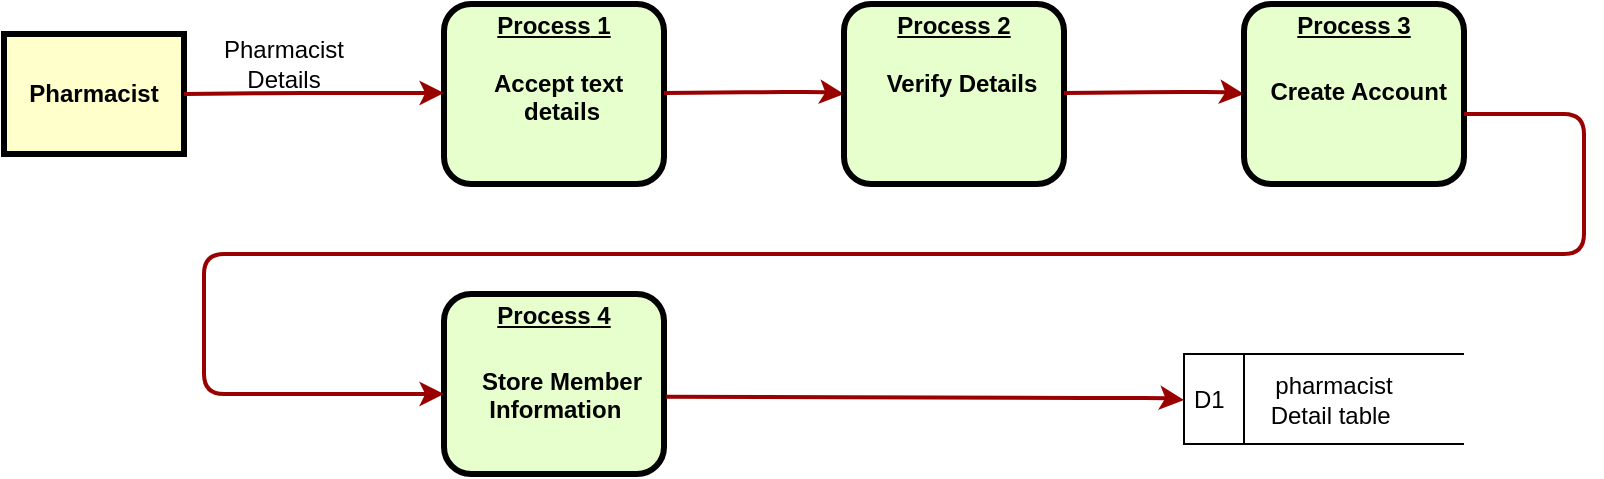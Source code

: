 <mxfile version="21.6.3" type="github">
  <diagram name="Page-1" id="c7558073-3199-34d8-9f00-42111426c3f3">
    <mxGraphModel dx="1100" dy="565" grid="1" gridSize="10" guides="1" tooltips="1" connect="1" arrows="1" fold="1" page="1" pageScale="1" pageWidth="826" pageHeight="1169" background="none" math="0" shadow="0">
      <root>
        <mxCell id="0" />
        <mxCell id="1" parent="0" />
        <mxCell id="4" value="Pharmacist" style="whiteSpace=wrap;align=center;verticalAlign=middle;fontStyle=1;strokeWidth=3;fillColor=#FFFFCC" parent="1" vertex="1">
          <mxGeometry x="30" y="220" width="90" height="60" as="geometry" />
        </mxCell>
        <mxCell id="7" value="&lt;p style=&quot;margin: 0px; margin-top: 4px; text-align: center; text-decoration: underline;&quot;&gt;&lt;strong&gt;&lt;strong&gt;Process&lt;/strong&gt;&amp;nbsp;1&lt;br&gt;&lt;/strong&gt;&lt;/p&gt;&lt;p style=&quot;margin: 0px; margin-left: 8px;&quot;&gt;&lt;br&gt;&lt;/p&gt;&lt;p style=&quot;margin: 0px; margin-left: 8px;&quot;&gt;Accept text&amp;nbsp;&lt;/p&gt;&lt;p style=&quot;margin: 0px; margin-left: 8px;&quot;&gt;details&lt;/p&gt;" style="verticalAlign=middle;align=center;overflow=fill;fontSize=12;fontFamily=Helvetica;html=1;rounded=1;fontStyle=1;strokeWidth=3;fillColor=#E6FFCC" parent="1" vertex="1">
          <mxGeometry x="250" y="205" width="110" height="90" as="geometry" />
        </mxCell>
        <mxCell id="37" value="" style="edgeStyle=none;noEdgeStyle=1;strokeColor=#990000;strokeWidth=2;exitX=1;exitY=0.5;exitDx=0;exitDy=0;" parent="1" source="4" edge="1">
          <mxGeometry width="100" height="100" relative="1" as="geometry">
            <mxPoint x="130" y="249.52" as="sourcePoint" />
            <mxPoint x="250" y="249.52" as="targetPoint" />
            <Array as="points">
              <mxPoint x="170" y="249.52" />
              <mxPoint x="200" y="249.52" />
            </Array>
          </mxGeometry>
        </mxCell>
        <mxCell id="ocbPCMfWcmfffUyngRSs-104" value="Pharmacist Details" style="text;html=1;strokeColor=none;fillColor=none;align=center;verticalAlign=middle;whiteSpace=wrap;rounded=0;" vertex="1" parent="1">
          <mxGeometry x="140" y="220" width="60" height="30" as="geometry" />
        </mxCell>
        <mxCell id="ocbPCMfWcmfffUyngRSs-106" value="" style="edgeStyle=none;noEdgeStyle=1;strokeColor=#990000;strokeWidth=2;exitX=1;exitY=0.5;exitDx=0;exitDy=0;" edge="1" parent="1">
          <mxGeometry width="100" height="100" relative="1" as="geometry">
            <mxPoint x="360" y="249.53" as="sourcePoint" />
            <mxPoint x="450" y="250" as="targetPoint" />
            <Array as="points">
              <mxPoint x="410" y="249.05" />
              <mxPoint x="440" y="249.05" />
            </Array>
          </mxGeometry>
        </mxCell>
        <mxCell id="ocbPCMfWcmfffUyngRSs-107" value="D1" style="html=1;dashed=0;whiteSpace=wrap;shape=mxgraph.dfd.dataStoreID;align=left;spacingLeft=3;points=[[0,0],[0.5,0],[1,0],[0,0.5],[1,0.5],[0,1],[0.5,1],[1,1]];" vertex="1" parent="1">
          <mxGeometry x="620" y="380" width="140" height="45" as="geometry" />
        </mxCell>
        <mxCell id="ocbPCMfWcmfffUyngRSs-108" value="pharmacist Detail table&amp;nbsp;" style="text;html=1;strokeColor=none;fillColor=none;align=center;verticalAlign=middle;whiteSpace=wrap;rounded=0;" vertex="1" parent="1">
          <mxGeometry x="650" y="387.5" width="90" height="30" as="geometry" />
        </mxCell>
        <mxCell id="ocbPCMfWcmfffUyngRSs-109" value="&lt;p style=&quot;margin: 0px; margin-top: 4px; text-align: center; text-decoration: underline;&quot;&gt;&lt;strong&gt;&lt;strong&gt;Process&lt;/strong&gt;&amp;nbsp;2&lt;br&gt;&lt;/strong&gt;&lt;/p&gt;&lt;p style=&quot;margin: 0px; margin-left: 8px;&quot;&gt;&lt;br&gt;&lt;/p&gt;&lt;p style=&quot;margin: 0px; margin-left: 8px;&quot;&gt;Verify Details&lt;/p&gt;" style="verticalAlign=middle;align=center;overflow=fill;fontSize=12;fontFamily=Helvetica;html=1;rounded=1;fontStyle=1;strokeWidth=3;fillColor=#E6FFCC" vertex="1" parent="1">
          <mxGeometry x="450" y="205" width="110" height="90" as="geometry" />
        </mxCell>
        <mxCell id="ocbPCMfWcmfffUyngRSs-110" value="" style="edgeStyle=none;noEdgeStyle=1;strokeColor=#990000;strokeWidth=2;exitX=1;exitY=0.5;exitDx=0;exitDy=0;" edge="1" parent="1">
          <mxGeometry width="100" height="100" relative="1" as="geometry">
            <mxPoint x="560" y="249.53" as="sourcePoint" />
            <mxPoint x="650" y="250" as="targetPoint" />
            <Array as="points">
              <mxPoint x="610" y="249.05" />
              <mxPoint x="640" y="249.05" />
            </Array>
          </mxGeometry>
        </mxCell>
        <mxCell id="ocbPCMfWcmfffUyngRSs-111" value="&lt;p style=&quot;margin: 0px; margin-top: 4px; text-align: center; text-decoration: underline;&quot;&gt;&lt;strong&gt;&lt;strong&gt;Process&lt;/strong&gt;&amp;nbsp;3&lt;/strong&gt;&lt;/p&gt;&lt;p style=&quot;margin: 0px; margin-top: 4px; text-align: center; text-decoration: underline;&quot;&gt;&lt;strong&gt;&lt;br&gt;&lt;/strong&gt;&lt;/p&gt;&lt;p style=&quot;margin: 0px; margin-left: 8px;&quot;&gt;Create Account&amp;nbsp;&lt;/p&gt;" style="verticalAlign=middle;align=center;overflow=fill;fontSize=12;fontFamily=Helvetica;html=1;rounded=1;fontStyle=1;strokeWidth=3;fillColor=#E6FFCC" vertex="1" parent="1">
          <mxGeometry x="650" y="205" width="110" height="90" as="geometry" />
        </mxCell>
        <mxCell id="ocbPCMfWcmfffUyngRSs-114" value="&lt;p style=&quot;margin: 0px; margin-top: 4px; text-align: center; text-decoration: underline;&quot;&gt;&lt;strong&gt;&lt;strong&gt;Process&lt;/strong&gt;&amp;nbsp;4&lt;/strong&gt;&lt;/p&gt;&lt;p style=&quot;margin: 0px; margin-top: 4px; text-align: center; text-decoration: underline;&quot;&gt;&lt;strong&gt;&lt;br&gt;&lt;/strong&gt;&lt;/p&gt;&lt;p style=&quot;margin: 0px; margin-left: 8px;&quot;&gt;&amp;nbsp;Store Member&amp;nbsp;&lt;/p&gt;&lt;p style=&quot;margin: 0px; margin-left: 8px;&quot;&gt;Information&amp;nbsp;&amp;nbsp;&lt;/p&gt;" style="verticalAlign=middle;align=center;overflow=fill;fontSize=12;fontFamily=Helvetica;html=1;rounded=1;fontStyle=1;strokeWidth=3;fillColor=#E6FFCC" vertex="1" parent="1">
          <mxGeometry x="250" y="350" width="110" height="90" as="geometry" />
        </mxCell>
        <mxCell id="ocbPCMfWcmfffUyngRSs-115" value="" style="edgeStyle=none;noEdgeStyle=1;strokeColor=#990000;strokeWidth=2;exitX=1;exitY=0.5;exitDx=0;exitDy=0;" edge="1" parent="1">
          <mxGeometry width="100" height="100" relative="1" as="geometry">
            <mxPoint x="760" y="260" as="sourcePoint" />
            <mxPoint x="250" y="400" as="targetPoint" />
            <Array as="points">
              <mxPoint x="820" y="260.0" />
              <mxPoint x="820" y="330" />
              <mxPoint x="130" y="330" />
              <mxPoint x="130" y="400" />
            </Array>
          </mxGeometry>
        </mxCell>
        <mxCell id="ocbPCMfWcmfffUyngRSs-116" value="" style="edgeStyle=none;noEdgeStyle=1;strokeColor=#990000;strokeWidth=2;exitX=1.01;exitY=0.571;exitDx=0;exitDy=0;exitPerimeter=0;" edge="1" parent="1" source="ocbPCMfWcmfffUyngRSs-114">
          <mxGeometry width="100" height="100" relative="1" as="geometry">
            <mxPoint x="530" y="402.5" as="sourcePoint" />
            <mxPoint x="620" y="402.97" as="targetPoint" />
            <Array as="points">
              <mxPoint x="580" y="402.02" />
              <mxPoint x="610" y="402.02" />
            </Array>
          </mxGeometry>
        </mxCell>
      </root>
    </mxGraphModel>
  </diagram>
</mxfile>
